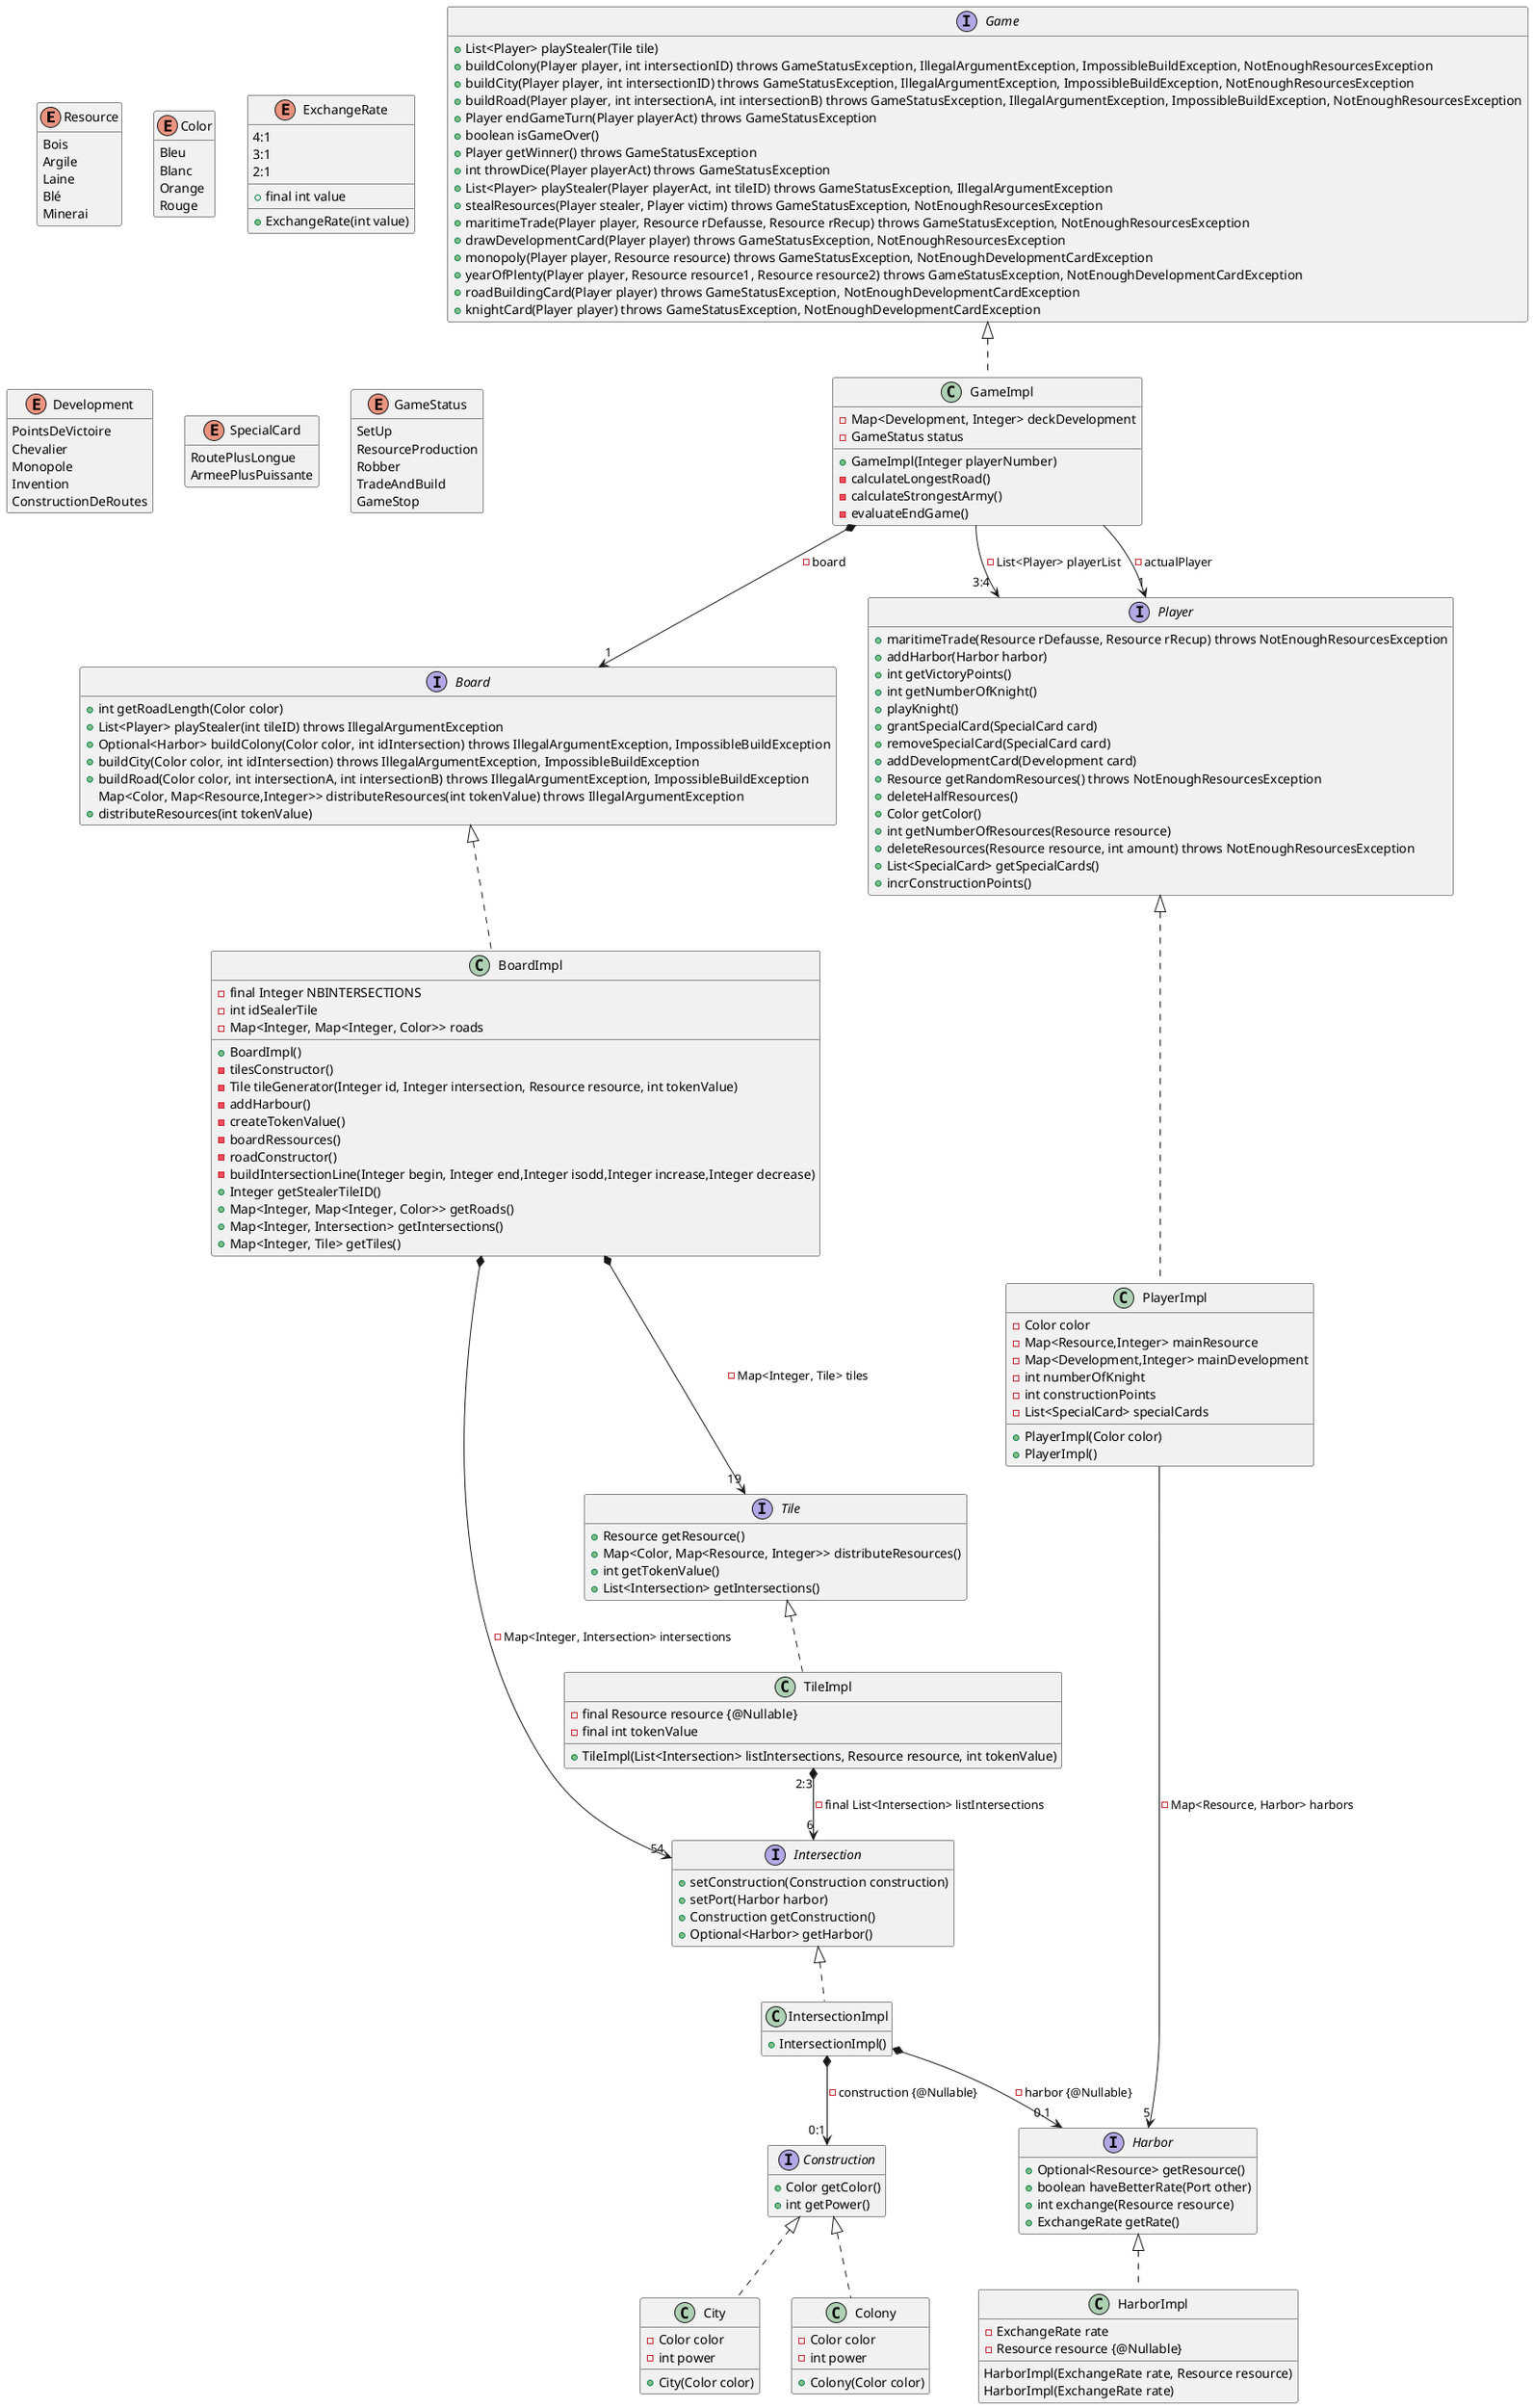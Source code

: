 @startuml
enum Resource {
    Bois
    Argile
    Laine
    Blé
    Minerai
}

enum Color {
    Bleu
    Blanc
    Orange
    Rouge
}

enum ExchangeRate {
    4:1
    3:1
    2:1
    __
    + final int value
    __
    + ExchangeRate(int value)
}

enum Development {
    PointsDeVictoire
    Chevalier
    Monopole
    Invention
    ConstructionDeRoutes
}

enum SpecialCard {
    RoutePlusLongue
    ArmeePlusPuissante
}

enum GameStatus {
    SetUp
    ResourceProduction
    Robber
    TradeAndBuild
    GameStop
}

interface Game {
    + List<Player> playStealer(Tile tile)
    + buildColony(Player player, int intersectionID) throws GameStatusException, IllegalArgumentException, ImpossibleBuildException, NotEnoughResourcesException
    + buildCity(Player player, int intersectionID) throws GameStatusException, IllegalArgumentException, ImpossibleBuildException, NotEnoughResourcesException
    + buildRoad(Player player, int intersectionA, int intersectionB) throws GameStatusException, IllegalArgumentException, ImpossibleBuildException, NotEnoughResourcesException
    + Player endGameTurn(Player playerAct) throws GameStatusException
    + boolean isGameOver()
    + Player getWinner() throws GameStatusException
    + int throwDice(Player playerAct) throws GameStatusException
    + List<Player> playStealer(Player playerAct, int tileID) throws GameStatusException, IllegalArgumentException
    + stealResources(Player stealer, Player victim) throws GameStatusException, NotEnoughResourcesException
    + maritimeTrade(Player player, Resource rDefausse, Resource rRecup) throws GameStatusException, NotEnoughResourcesException
    + drawDevelopmentCard(Player player) throws GameStatusException, NotEnoughResourcesException
    + monopoly(Player player, Resource resource) throws GameStatusException, NotEnoughDevelopmentCardException
    + yearOfPlenty(Player player, Resource resource1, Resource resource2) throws GameStatusException, NotEnoughDevelopmentCardException
    + roadBuildingCard(Player player) throws GameStatusException, NotEnoughDevelopmentCardException
    + knightCard(Player player) throws GameStatusException, NotEnoughDevelopmentCardException
}

class GameImpl {
    - Map<Development, Integer> deckDevelopment
    - GameStatus status

    + GameImpl(Integer playerNumber)
    - calculateLongestRoad()
    - calculateStrongestArmy()
    - evaluateEndGame()
}

interface Board {
    + int getRoadLength(Color color)
    + List<Player> playStealer(int tileID) throws IllegalArgumentException
    + Optional<Harbor> buildColony(Color color, int idIntersection) throws IllegalArgumentException, ImpossibleBuildException
    + buildCity(Color color, int idIntersection) throws IllegalArgumentException, ImpossibleBuildException
    + buildRoad(Color color, int intersectionA, int intersectionB) throws IllegalArgumentException, ImpossibleBuildException
    Map<Color, Map<Resource,Integer>> distributeResources(int tokenValue) throws IllegalArgumentException
    + distributeResources(int tokenValue)
}

class BoardImpl {
    - final Integer NBINTERSECTIONS
    - int idSealerTile
    - Map<Integer, Map<Integer, Color>> roads

    + BoardImpl()
    - tilesConstructor()
    - Tile tileGenerator(Integer id, Integer intersection, Resource resource, int tokenValue)
    - addHarbour()
    - createTokenValue()
    - boardRessources()
    - roadConstructor()
    - buildIntersectionLine(Integer begin, Integer end,Integer isodd,Integer increase,Integer decrease)
    + Integer getStealerTileID()
    + Map<Integer, Map<Integer, Color>> getRoads()
    + Map<Integer, Intersection> getIntersections()
    + Map<Integer, Tile> getTiles()
}

interface Harbor {
    + Optional<Resource> getResource()
    + boolean haveBetterRate(Port other)
    + int exchange(Resource resource)
    + ExchangeRate getRate()
}

class HarborImpl {
    - ExchangeRate rate
    - Resource resource {@Nullable}

    HarborImpl(ExchangeRate rate, Resource resource)
    HarborImpl(ExchangeRate rate)
}

interface Tile {
    + Resource getResource()
    + Map<Color, Map<Resource, Integer>> distributeResources()
    + int getTokenValue()
    + List<Intersection> getIntersections()
}

class TileImpl {
    - final Resource resource {@Nullable}
    - final int tokenValue

    + TileImpl(List<Intersection> listIntersections, Resource resource, int tokenValue)
}

interface Intersection {
    + setConstruction(Construction construction)
    + setPort(Harbor harbor)
    + Construction getConstruction()
    + Optional<Harbor> getHarbor()
}

class IntersectionImpl {
    + IntersectionImpl()
}

interface Player {
    + maritimeTrade(Resource rDefausse, Resource rRecup) throws NotEnoughResourcesException
    + addHarbor(Harbor harbor)
    + int getVictoryPoints()
    + int getNumberOfKnight()
    + playKnight()
    + grantSpecialCard(SpecialCard card)
    + removeSpecialCard(SpecialCard card)
    + addDevelopmentCard(Development card)
    + Resource getRandomResources() throws NotEnoughResourcesException
    + deleteHalfResources()
    + Color getColor()
    + int getNumberOfResources(Resource resource)
    + deleteResources(Resource resource, int amount) throws NotEnoughResourcesException
    + List<SpecialCard> getSpecialCards()
    + incrConstructionPoints()
}

class PlayerImpl {
    - Color color
    - Map<Resource,Integer> mainResource
    - Map<Development,Integer> mainDevelopment
    - int numberOfKnight
    - int constructionPoints
    - List<SpecialCard> specialCards

    + PlayerImpl(Color color)
    + PlayerImpl()
}

interface Construction {
    + Color getColor()
    + int getPower()
}

class City {
    - Color color
    - int power

    + City(Color color)
}

class Colony {
    - Color color
    - int power

    + Colony(Color color)
}

class BoardImpl implements Board
class GameImpl implements Game
class PlayerImpl implements Player
class HarborImpl implements Harbor
class IntersectionImpl implements Intersection
class TileImpl implements Tile

class City implements Construction
class Colony implements Construction

GameImpl *--> "1" Board : - board
BoardImpl *--> "19" Tile : - Map<Integer, Tile> tiles
BoardImpl *--> "54" Intersection : - Map<Integer, Intersection> intersections

TileImpl "2:3" *-->"6" Intersection : - final List<Intersection> listIntersections
IntersectionImpl *--> "0:1" Construction : - construction {@Nullable}

IntersectionImpl *--> "0.1" Harbor : - harbor {@Nullable}

GameImpl --> "3:4" Player : - List<Player> playerList
GameImpl --> "1" Player : - actualPlayer

PlayerImpl --> "5" Harbor : - Map<Resource, Harbor> harbors

hide empty members
@enduml